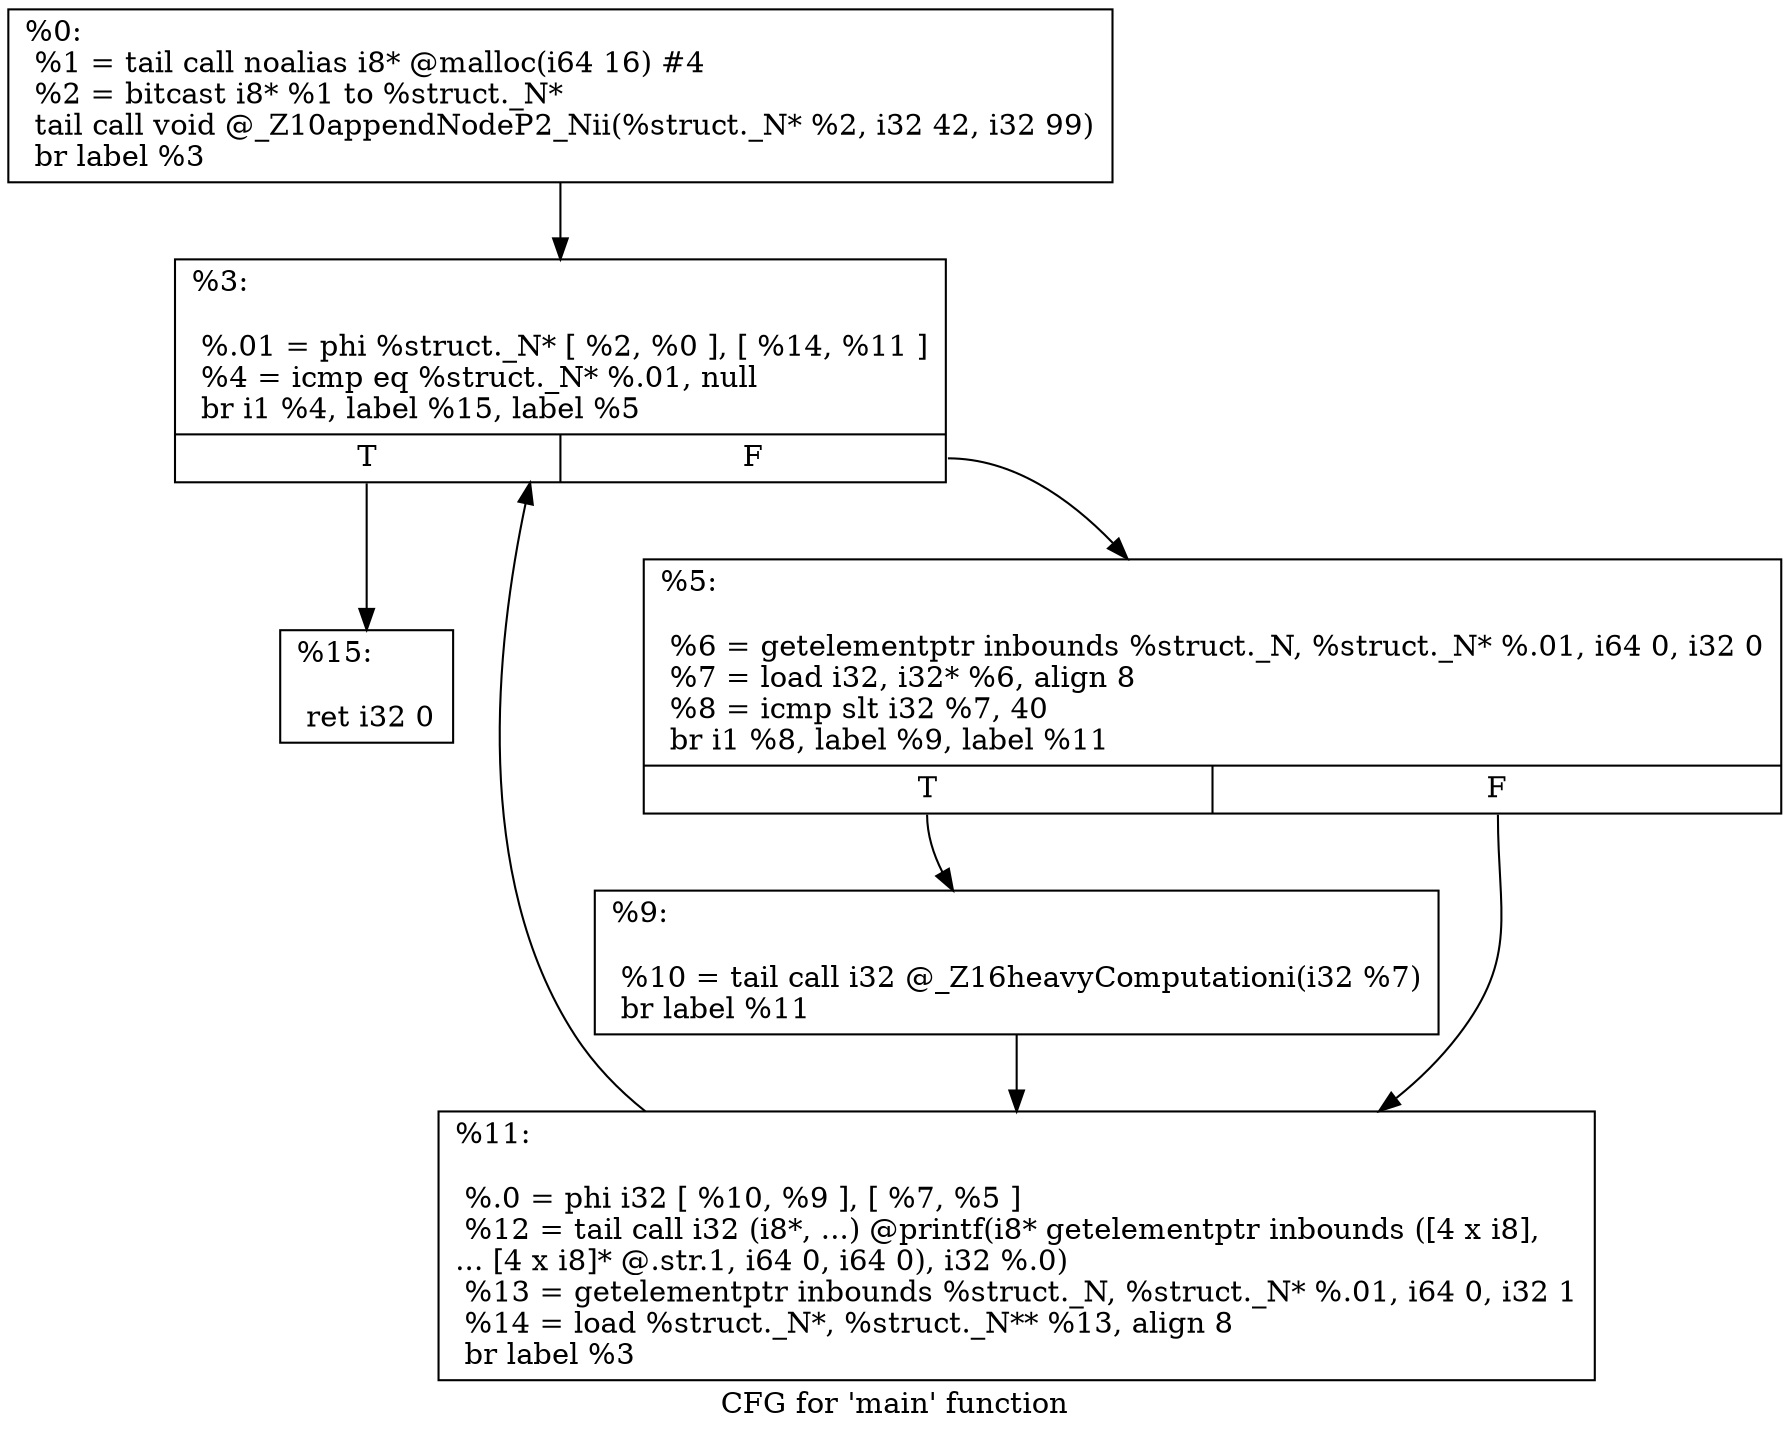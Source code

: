 digraph "CFG for 'main' function" {
	label="CFG for 'main' function";

	Node0x37a16c0 [shape=record,label="{%0:\l  %1 = tail call noalias i8* @malloc(i64 16) #4\l  %2 = bitcast i8* %1 to %struct._N*\l  tail call void @_Z10appendNodeP2_Nii(%struct._N* %2, i32 42, i32 99)\l  br label %3\l}"];
	Node0x37a16c0 -> Node0x37a1890;
	Node0x37a1890 [shape=record,label="{%3:\l\l  %.01 = phi %struct._N* [ %2, %0 ], [ %14, %11 ]\l  %4 = icmp eq %struct._N* %.01, null\l  br i1 %4, label %15, label %5\l|{<s0>T|<s1>F}}"];
	Node0x37a1890:s0 -> Node0x37a19d0;
	Node0x37a1890:s1 -> Node0x37a18e0;
	Node0x37a18e0 [shape=record,label="{%5:\l\l  %6 = getelementptr inbounds %struct._N, %struct._N* %.01, i64 0, i32 0\l  %7 = load i32, i32* %6, align 8\l  %8 = icmp slt i32 %7, 40\l  br i1 %8, label %9, label %11\l|{<s0>T|<s1>F}}"];
	Node0x37a18e0:s0 -> Node0x37a1930;
	Node0x37a18e0:s1 -> Node0x37a1980;
	Node0x37a1930 [shape=record,label="{%9:\l\l  %10 = tail call i32 @_Z16heavyComputationi(i32 %7)\l  br label %11\l}"];
	Node0x37a1930 -> Node0x37a1980;
	Node0x37a1980 [shape=record,label="{%11:\l\l  %.0 = phi i32 [ %10, %9 ], [ %7, %5 ]\l  %12 = tail call i32 (i8*, ...) @printf(i8* getelementptr inbounds ([4 x i8],\l... [4 x i8]* @.str.1, i64 0, i64 0), i32 %.0)\l  %13 = getelementptr inbounds %struct._N, %struct._N* %.01, i64 0, i32 1\l  %14 = load %struct._N*, %struct._N** %13, align 8\l  br label %3\l}"];
	Node0x37a1980 -> Node0x37a1890;
	Node0x37a19d0 [shape=record,label="{%15:\l\l  ret i32 0\l}"];
}
